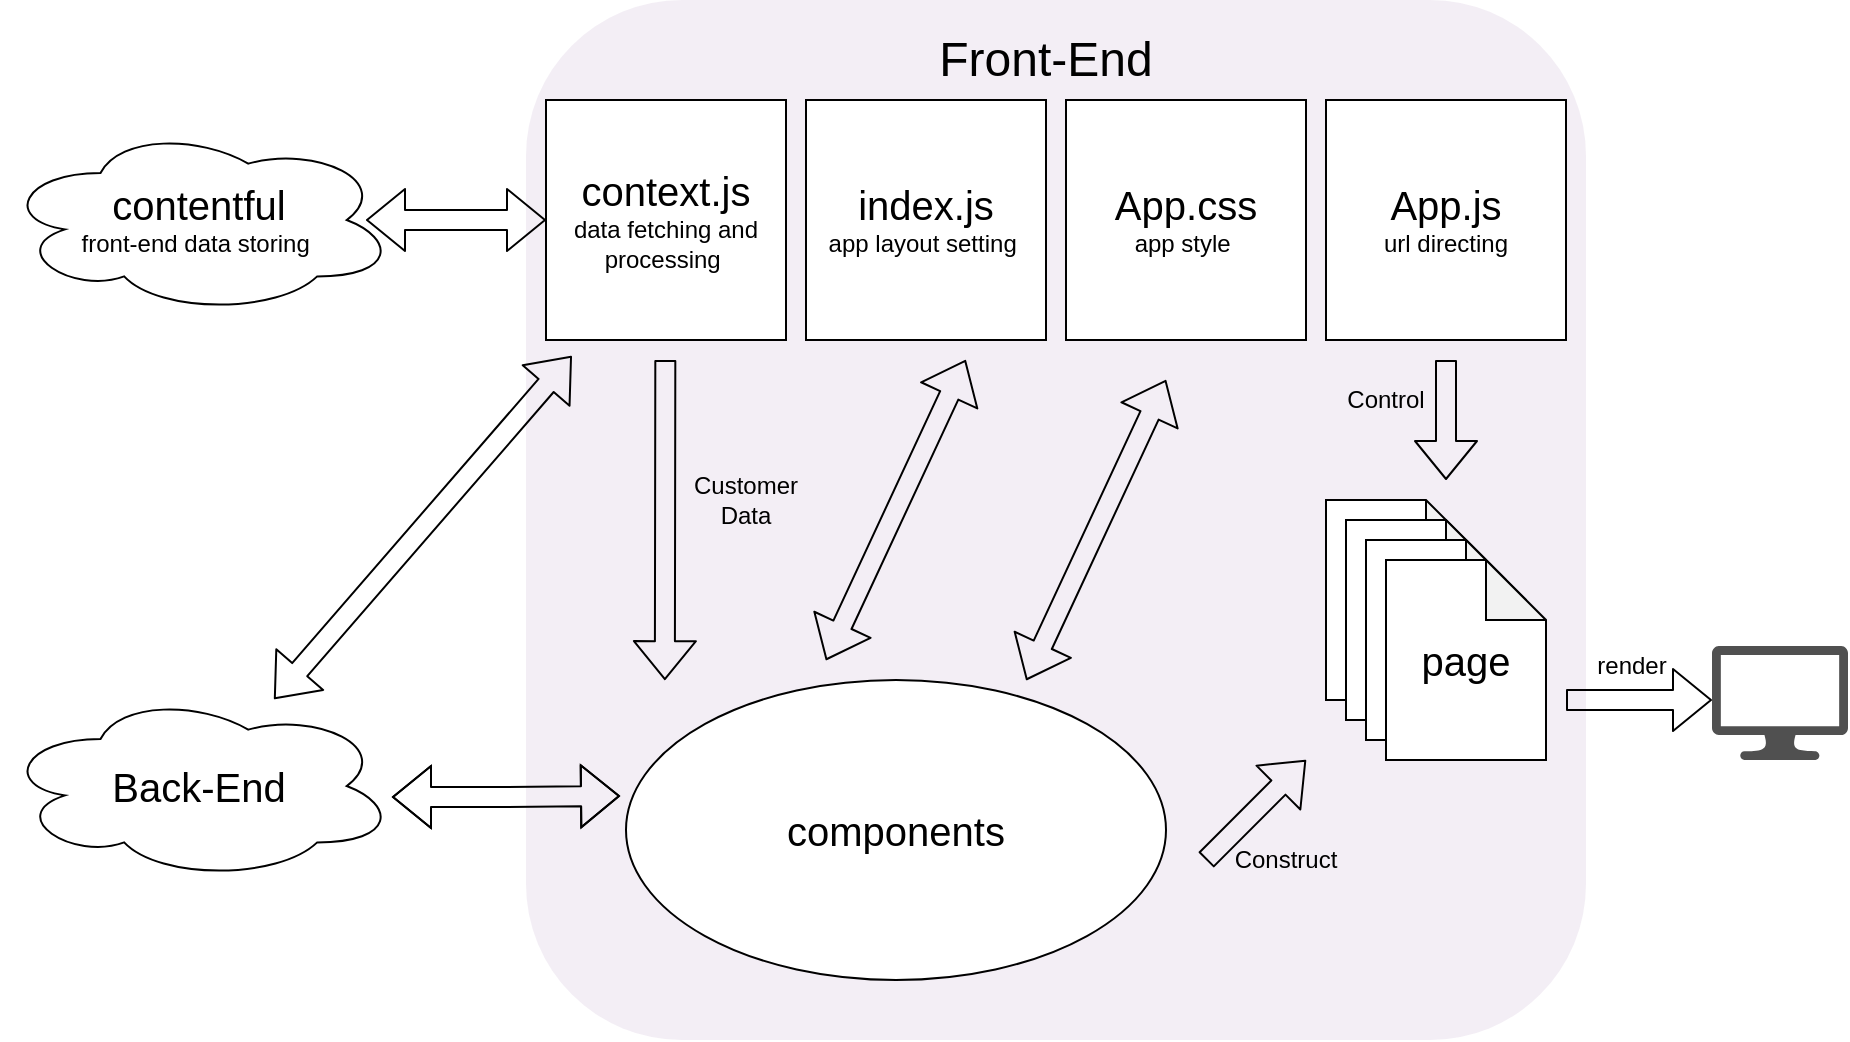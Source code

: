 <mxfile version="12.9.6"><diagram id="u9KITCtH77UPXiIphKLr" name="Page-1"><mxGraphModel dx="1188" dy="669" grid="0" gridSize="10" guides="1" tooltips="1" connect="1" arrows="1" fold="1" page="1" pageScale="1" pageWidth="1100" pageHeight="1700" math="0" shadow="0"><root><mxCell id="0"/><mxCell id="1" parent="0"/><mxCell id="qLtuFu5tI5RTYU6J9ogC-37" value="" style="rounded=1;whiteSpace=wrap;html=1;dashed=1;dashPattern=1 2;labelBackgroundColor=none;labelBorderColor=none;shadow=0;comic=0;glass=0;strokeColor=none;perimeterSpacing=0;opacity=40;fillColor=#e1d5e7;" vertex="1" parent="1"><mxGeometry x="339" y="118" width="530" height="520" as="geometry"/></mxCell><mxCell id="qLtuFu5tI5RTYU6J9ogC-38" value="&lt;font style=&quot;font-size: 20px&quot;&gt;context.js&lt;/font&gt;&lt;br&gt;data fetching and processing&amp;nbsp;" style="whiteSpace=wrap;html=1;aspect=fixed;" vertex="1" parent="1"><mxGeometry x="349" y="168" width="120" height="120" as="geometry"/></mxCell><mxCell id="qLtuFu5tI5RTYU6J9ogC-39" value="&lt;font style=&quot;font-size: 20px&quot;&gt;App.js&lt;/font&gt;&lt;br&gt;url directing" style="whiteSpace=wrap;html=1;aspect=fixed;" vertex="1" parent="1"><mxGeometry x="739" y="168" width="120" height="120" as="geometry"/></mxCell><mxCell id="qLtuFu5tI5RTYU6J9ogC-40" value="&lt;font style=&quot;font-size: 20px&quot;&gt;App.css&lt;/font&gt;&lt;br&gt;app style&amp;nbsp;" style="whiteSpace=wrap;html=1;aspect=fixed;" vertex="1" parent="1"><mxGeometry x="609" y="168" width="120" height="120" as="geometry"/></mxCell><mxCell id="qLtuFu5tI5RTYU6J9ogC-41" value="&lt;font style=&quot;font-size: 20px&quot;&gt;page&lt;/font&gt;" style="shape=note;whiteSpace=wrap;html=1;backgroundOutline=1;darkOpacity=0.05;" vertex="1" parent="1"><mxGeometry x="739" y="368" width="80" height="100" as="geometry"/></mxCell><mxCell id="qLtuFu5tI5RTYU6J9ogC-42" value="&lt;font style=&quot;font-size: 20px&quot;&gt;index.js&lt;/font&gt;&lt;br&gt;app layout setting&amp;nbsp;" style="whiteSpace=wrap;html=1;aspect=fixed;" vertex="1" parent="1"><mxGeometry x="479" y="168" width="120" height="120" as="geometry"/></mxCell><mxCell id="qLtuFu5tI5RTYU6J9ogC-44" value="" style="shape=flexArrow;endArrow=classic;startArrow=classic;html=1;exitX=1;exitY=0.5;exitDx=0;exitDy=0;entryX=0;entryY=0.5;entryDx=0;entryDy=0;" edge="1" parent="1" target="qLtuFu5tI5RTYU6J9ogC-38"><mxGeometry width="50" height="50" relative="1" as="geometry"><mxPoint x="259" y="228" as="sourcePoint"/><mxPoint x="529" y="398" as="targetPoint"/><Array as="points"/></mxGeometry></mxCell><mxCell id="qLtuFu5tI5RTYU6J9ogC-45" value="&lt;font style=&quot;font-size: 24px&quot;&gt;Front-End&lt;/font&gt;" style="text;html=1;strokeColor=none;fillColor=none;align=center;verticalAlign=middle;whiteSpace=wrap;rounded=0;" vertex="1" parent="1"><mxGeometry x="539" y="138" width="120" height="20" as="geometry"/></mxCell><mxCell id="qLtuFu5tI5RTYU6J9ogC-46" value="&lt;font style=&quot;font-size: 20px&quot;&gt;components&lt;/font&gt;" style="ellipse;whiteSpace=wrap;html=1;" vertex="1" parent="1"><mxGeometry x="389" y="458" width="270" height="150" as="geometry"/></mxCell><mxCell id="qLtuFu5tI5RTYU6J9ogC-47" value="&lt;font style=&quot;font-size: 20px&quot;&gt;page&lt;/font&gt;" style="shape=note;whiteSpace=wrap;html=1;backgroundOutline=1;darkOpacity=0.05;" vertex="1" parent="1"><mxGeometry x="749" y="378" width="80" height="100" as="geometry"/></mxCell><mxCell id="qLtuFu5tI5RTYU6J9ogC-48" value="&lt;font style=&quot;font-size: 20px&quot;&gt;page&lt;/font&gt;" style="shape=note;whiteSpace=wrap;html=1;backgroundOutline=1;darkOpacity=0.05;" vertex="1" parent="1"><mxGeometry x="759" y="388" width="80" height="100" as="geometry"/></mxCell><mxCell id="qLtuFu5tI5RTYU6J9ogC-49" value="&lt;font style=&quot;font-size: 20px&quot;&gt;page&lt;/font&gt;" style="shape=note;whiteSpace=wrap;html=1;backgroundOutline=1;darkOpacity=0.05;" vertex="1" parent="1"><mxGeometry x="769" y="398" width="80" height="100" as="geometry"/></mxCell><mxCell id="qLtuFu5tI5RTYU6J9ogC-50" value="" style="shape=flexArrow;endArrow=classic;html=1;exitX=0.5;exitY=1;exitDx=0;exitDy=0;" edge="1" parent="1"><mxGeometry width="50" height="50" relative="1" as="geometry"><mxPoint x="799" y="298" as="sourcePoint"/><mxPoint x="799" y="358" as="targetPoint"/><Array as="points"/></mxGeometry></mxCell><mxCell id="qLtuFu5tI5RTYU6J9ogC-51" value="" style="shape=flexArrow;endArrow=classic;html=1;exitX=0.5;exitY=1;exitDx=0;exitDy=0;entryX=0.131;entryY=0.654;entryDx=0;entryDy=0;entryPerimeter=0;" edge="1" parent="1" target="qLtuFu5tI5RTYU6J9ogC-37"><mxGeometry width="50" height="50" relative="1" as="geometry"><mxPoint x="408.66" y="298" as="sourcePoint"/><mxPoint x="408.66" y="358" as="targetPoint"/><Array as="points"/></mxGeometry></mxCell><mxCell id="qLtuFu5tI5RTYU6J9ogC-52" value="Customer Data" style="text;html=1;strokeColor=none;fillColor=none;align=center;verticalAlign=middle;whiteSpace=wrap;rounded=0;" vertex="1" parent="1"><mxGeometry x="409" y="358" width="80" height="20" as="geometry"/></mxCell><mxCell id="qLtuFu5tI5RTYU6J9ogC-53" value="Control" style="text;html=1;strokeColor=none;fillColor=none;align=center;verticalAlign=middle;whiteSpace=wrap;rounded=0;" vertex="1" parent="1"><mxGeometry x="749" y="308" width="40" height="20" as="geometry"/></mxCell><mxCell id="qLtuFu5tI5RTYU6J9ogC-54" value="" style="shape=flexArrow;endArrow=classic;startArrow=classic;html=1;exitX=0.472;exitY=0.654;exitDx=0;exitDy=0;exitPerimeter=0;" edge="1" parent="1" source="qLtuFu5tI5RTYU6J9ogC-37"><mxGeometry width="50" height="50" relative="1" as="geometry"><mxPoint x="609" y="358" as="sourcePoint"/><mxPoint x="659" y="308" as="targetPoint"/></mxGeometry></mxCell><mxCell id="qLtuFu5tI5RTYU6J9ogC-55" value="" style="shape=flexArrow;endArrow=classic;startArrow=classic;html=1;exitX=0.472;exitY=0.654;exitDx=0;exitDy=0;exitPerimeter=0;" edge="1" parent="1"><mxGeometry width="50" height="50" relative="1" as="geometry"><mxPoint x="489" y="448.08" as="sourcePoint"/><mxPoint x="558.84" y="298" as="targetPoint"/></mxGeometry></mxCell><mxCell id="qLtuFu5tI5RTYU6J9ogC-56" value="" style="shape=flexArrow;endArrow=classic;html=1;" edge="1" parent="1"><mxGeometry width="50" height="50" relative="1" as="geometry"><mxPoint x="679" y="548" as="sourcePoint"/><mxPoint x="729" y="498" as="targetPoint"/></mxGeometry></mxCell><mxCell id="qLtuFu5tI5RTYU6J9ogC-57" value="Construct" style="text;html=1;strokeColor=none;fillColor=none;align=center;verticalAlign=middle;whiteSpace=wrap;rounded=0;" vertex="1" parent="1"><mxGeometry x="699" y="538" width="40" height="20" as="geometry"/></mxCell><mxCell id="qLtuFu5tI5RTYU6J9ogC-58" value="" style="shape=flexArrow;endArrow=classic;html=1;" edge="1" parent="1"><mxGeometry width="50" height="50" relative="1" as="geometry"><mxPoint x="859" y="468" as="sourcePoint"/><mxPoint x="932" y="468" as="targetPoint"/></mxGeometry></mxCell><mxCell id="qLtuFu5tI5RTYU6J9ogC-59" value="" style="pointerEvents=1;shadow=0;dashed=0;html=1;strokeColor=none;fillColor=#505050;labelPosition=center;verticalLabelPosition=bottom;verticalAlign=top;outlineConnect=0;align=center;shape=mxgraph.office.devices.lcd_monitor;" vertex="1" parent="1"><mxGeometry x="932" y="441" width="68" height="57" as="geometry"/></mxCell><mxCell id="qLtuFu5tI5RTYU6J9ogC-60" value="render" style="text;html=1;strokeColor=none;fillColor=none;align=center;verticalAlign=middle;whiteSpace=wrap;rounded=0;" vertex="1" parent="1"><mxGeometry x="872" y="441" width="40" height="20" as="geometry"/></mxCell><mxCell id="qLtuFu5tI5RTYU6J9ogC-62" value="&lt;font style=&quot;white-space: normal ; font-size: 20px&quot;&gt;contentful&lt;/font&gt;&lt;br style=&quot;white-space: normal&quot;&gt;&lt;span style=&quot;white-space: normal&quot;&gt;front-end data storing&amp;nbsp;&lt;/span&gt;" style="ellipse;shape=cloud;whiteSpace=wrap;html=1;" vertex="1" parent="1"><mxGeometry x="77" y="181" width="197" height="94" as="geometry"/></mxCell><mxCell id="qLtuFu5tI5RTYU6J9ogC-63" value="&lt;span style=&quot;font-size: 20px&quot;&gt;Back-End&lt;/span&gt;" style="ellipse;shape=cloud;whiteSpace=wrap;html=1;" vertex="1" parent="1"><mxGeometry x="77" y="464" width="197" height="94" as="geometry"/></mxCell><mxCell id="qLtuFu5tI5RTYU6J9ogC-65" value="" style="shape=flexArrow;endArrow=classic;startArrow=classic;html=1;" edge="1" parent="1" source="qLtuFu5tI5RTYU6J9ogC-63"><mxGeometry width="50" height="50" relative="1" as="geometry"><mxPoint x="292.0" y="446.08" as="sourcePoint"/><mxPoint x="361.84" y="296" as="targetPoint"/></mxGeometry></mxCell><mxCell id="qLtuFu5tI5RTYU6J9ogC-67" value="" style="shape=flexArrow;endArrow=classic;startArrow=classic;html=1;entryX=0;entryY=0.5;entryDx=0;entryDy=0;" edge="1" parent="1"><mxGeometry width="50" height="50" relative="1" as="geometry"><mxPoint x="272" y="516.5" as="sourcePoint"/><mxPoint x="386" y="516" as="targetPoint"/><Array as="points"><mxPoint x="328" y="516.5"/></Array></mxGeometry></mxCell></root></mxGraphModel></diagram></mxfile>